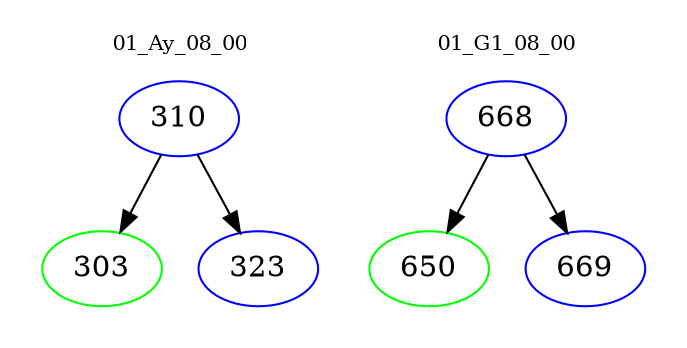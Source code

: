 digraph{
subgraph cluster_0 {
color = white
label = "01_Ay_08_00";
fontsize=10;
T0_310 [label="310", color="blue"]
T0_310 -> T0_303 [color="black"]
T0_303 [label="303", color="green"]
T0_310 -> T0_323 [color="black"]
T0_323 [label="323", color="blue"]
}
subgraph cluster_1 {
color = white
label = "01_G1_08_00";
fontsize=10;
T1_668 [label="668", color="blue"]
T1_668 -> T1_650 [color="black"]
T1_650 [label="650", color="green"]
T1_668 -> T1_669 [color="black"]
T1_669 [label="669", color="blue"]
}
}

